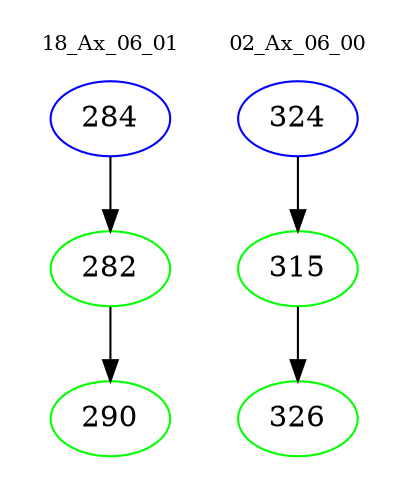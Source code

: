 digraph{
subgraph cluster_0 {
color = white
label = "18_Ax_06_01";
fontsize=10;
T0_284 [label="284", color="blue"]
T0_284 -> T0_282 [color="black"]
T0_282 [label="282", color="green"]
T0_282 -> T0_290 [color="black"]
T0_290 [label="290", color="green"]
}
subgraph cluster_1 {
color = white
label = "02_Ax_06_00";
fontsize=10;
T1_324 [label="324", color="blue"]
T1_324 -> T1_315 [color="black"]
T1_315 [label="315", color="green"]
T1_315 -> T1_326 [color="black"]
T1_326 [label="326", color="green"]
}
}
